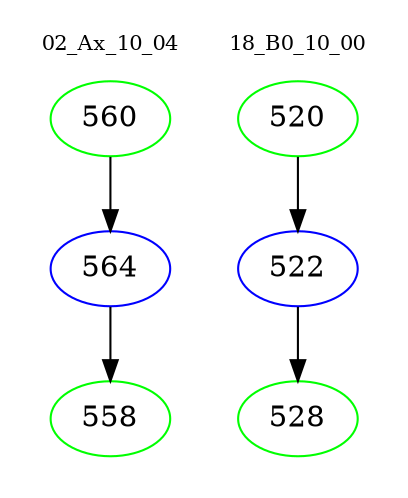 digraph{
subgraph cluster_0 {
color = white
label = "02_Ax_10_04";
fontsize=10;
T0_560 [label="560", color="green"]
T0_560 -> T0_564 [color="black"]
T0_564 [label="564", color="blue"]
T0_564 -> T0_558 [color="black"]
T0_558 [label="558", color="green"]
}
subgraph cluster_1 {
color = white
label = "18_B0_10_00";
fontsize=10;
T1_520 [label="520", color="green"]
T1_520 -> T1_522 [color="black"]
T1_522 [label="522", color="blue"]
T1_522 -> T1_528 [color="black"]
T1_528 [label="528", color="green"]
}
}
